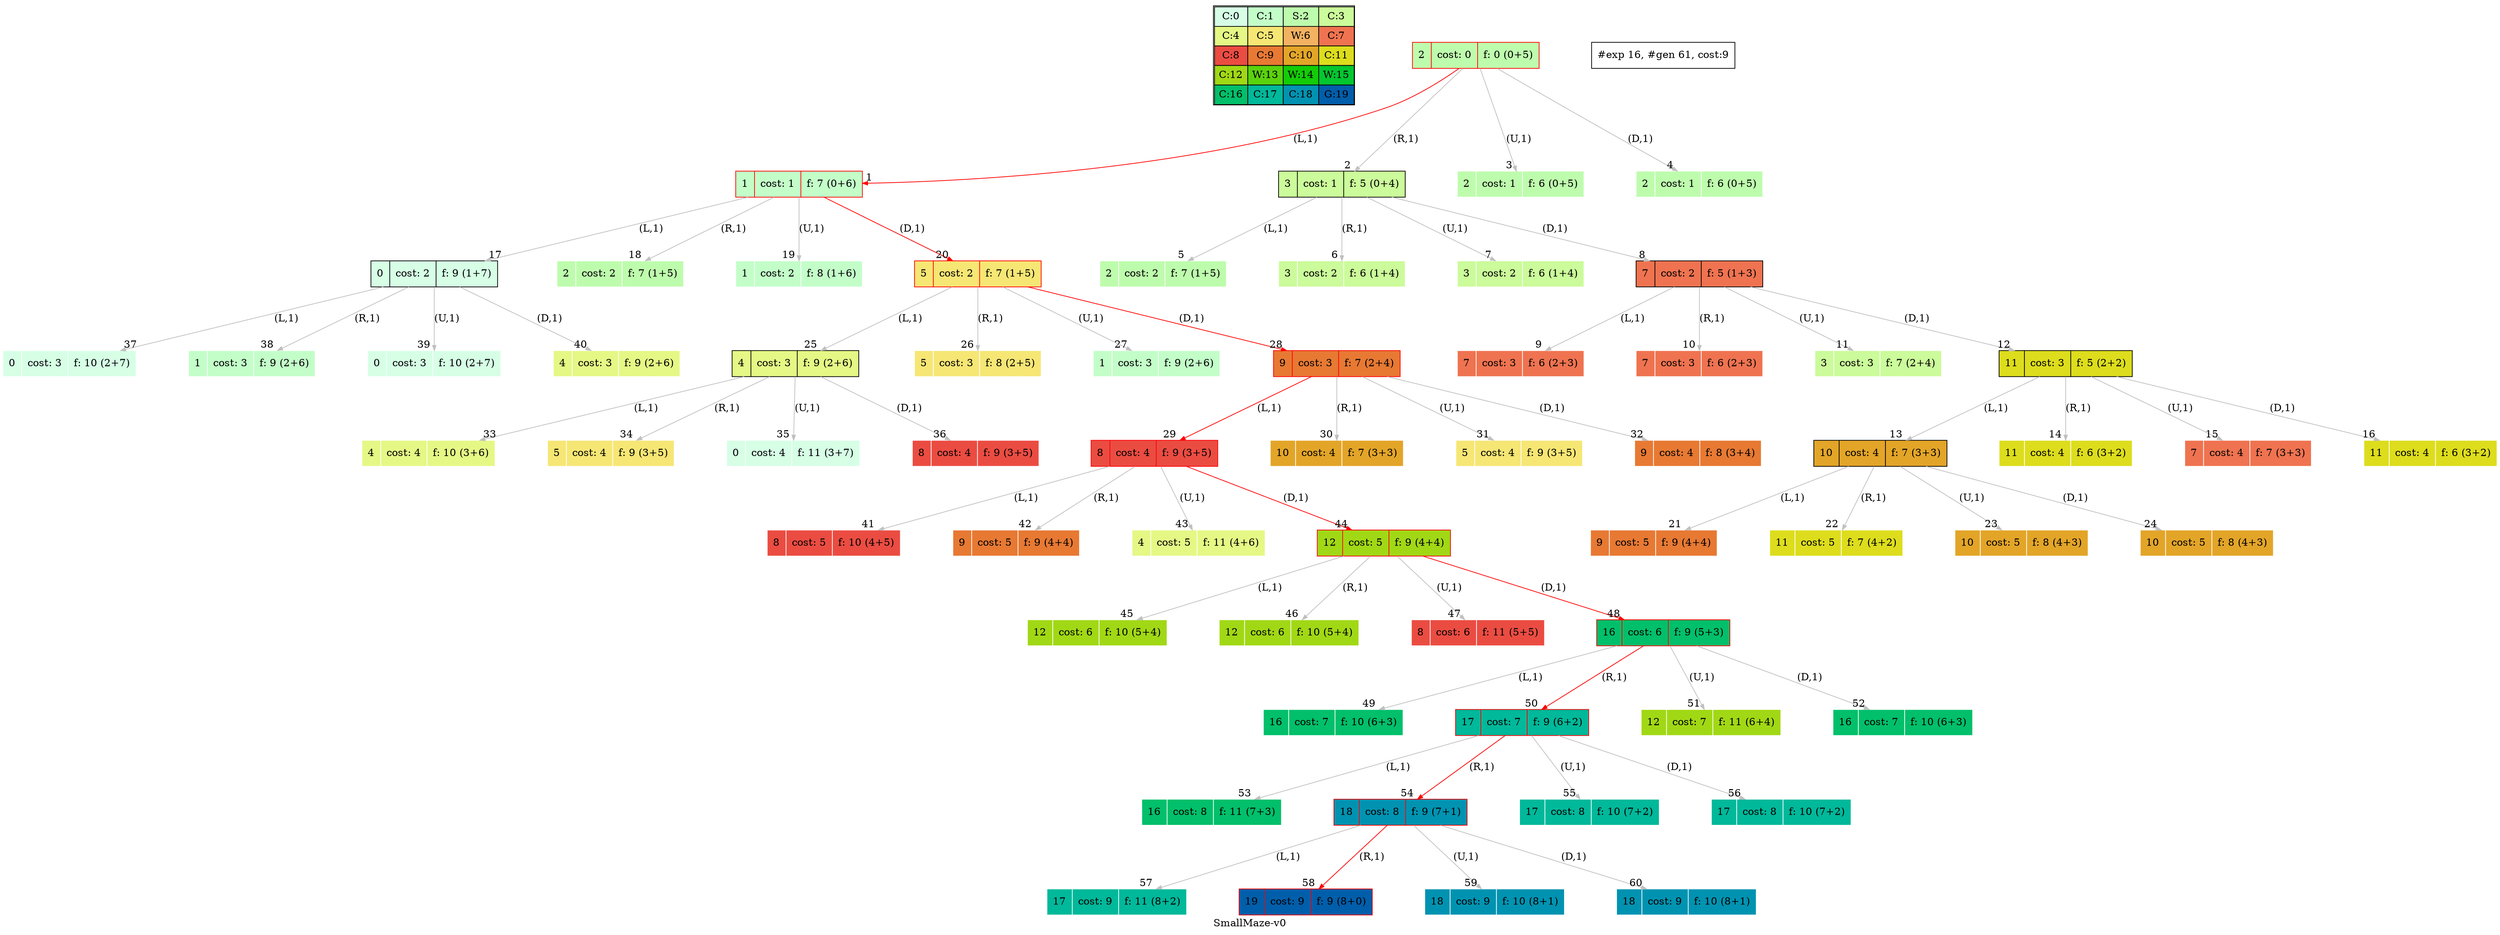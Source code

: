 digraph SmallMaze { label="SmallMaze-v0"
subgraph MAP {label=Map;map [shape=plaintext label=<<table border="1" cellpadding="5" cellspacing="0" cellborder="1"><tr><td bgcolor="0.39803922 0.15947579 0.99679532 1.        ">C:0</td><td bgcolor="0.35098039 0.23194764 0.99315867 1.        ">C:1</td><td bgcolor="0.29607843 0.31486959 0.98720184 1.        ">S:2</td><td bgcolor="0.24901961 0.38410575 0.98063477 1.        ">C:3</td></tr><tr><td bgcolor="0.19411765 0.46220388 0.97128103 1.        ">C:4</td><td bgcolor="0.14705882 0.52643216 0.96182564 1.        ">C:5</td><td bgcolor="0.09215686 0.59770746 0.94913494 1.        ">W:6</td><td bgcolor="0.0372549  0.66454018 0.93467977 1.        ">C:7</td></tr><tr><td bgcolor="0.00980392 0.71791192 0.92090552 1.        ">C:8</td><td bgcolor="0.06470588 0.77520398 0.9032472  1.        ">C:9</td><td bgcolor="0.11176471 0.81974048 0.88677369 1.        ">C:10</td><td bgcolor="0.16666667 0.8660254  0.8660254  1.        ">C:11</td></tr><tr><td bgcolor="0.21372549 0.9005867  0.84695821 1.        ">C:12</td><td bgcolor="0.26862745 0.93467977 0.82325295 1.        ">W:13</td><td bgcolor="0.32352941 0.96182564 0.79801723 1.        ">W:14</td><td bgcolor="0.37058824 0.97940977 0.77520398 1.        ">W:15</td></tr><tr><td bgcolor="0.4254902  0.99315867 0.74725253 1.        ">C:16</td><td bgcolor="0.47254902 0.99907048 0.72218645 1.        ">C:17</td><td bgcolor="0.52745098 0.99907048 0.69169844 1.        ">C:18</td><td bgcolor="0.5745098  0.99315867 0.66454018 1.        ">G:19</td></tr></table>>]} 
nodesep=1 ranksep=1 node [shape=record] edge [arrowsize=0.7] 
"0_2" [label="<f0>2 |<f1> cost: 0 |<f2> f: 0 (0+5)", style=filled color=red fillcolor="0.29607843 0.31486959 0.98720184 1.        "];  
"0_2.1-0" [label="<f0>1 |<f1> cost: 1 |<f2> f: 7 (0+6)", style=filled color=white fillcolor="0.35098039 0.23194764 0.99315867 1.        "color=red ];    "0_2" -> "0_2.1-0" [label="(L,1)" headlabel=" 1 " color=grey color=red ];  
"0_2.3-1" [label="<f0>3 |<f1> cost: 1 |<f2> f: 5 (0+4)", style=filled color=white fillcolor="0.24901961 0.38410575 0.98063477 1.        "];   "0_2" -> "0_2.3-1" [label="(R,1)" headlabel=" 2 " color=grey ]; 
"0_2.2-2" [label="<f0>2 |<f1> cost: 1 |<f2> f: 6 (0+5)", style=filled color=white fillcolor="0.29607843 0.31486959 0.98720184 1.        "];   "0_2" -> "0_2.2-2" [label="(U,1)" headlabel=" 3 " color=grey ]; 
"0_2.2-3" [label="<f0>2 |<f1> cost: 1 |<f2> f: 6 (0+5)", style=filled color=white fillcolor="0.29607843 0.31486959 0.98720184 1.        "];   "0_2" -> "0_2.2-3" [label="(D,1)" headlabel=" 4 " color=grey ]; 
"0_2.3-1" [label="<f0>3 |<f1> cost: 1 |<f2> f: 5 (0+4)", style=filled color=black fillcolor="0.24901961 0.38410575 0.98063477 1.        "];  
"0_2.3.2-0" [label="<f0>2 |<f1> cost: 2 |<f2> f: 7 (1+5)", style=filled color=white fillcolor="0.29607843 0.31486959 0.98720184 1.        "];   "0_2.3-1" -> "0_2.3.2-0" [label="(L,1)" headlabel=" 5 " color=grey ]; 
"0_2.3.3-1" [label="<f0>3 |<f1> cost: 2 |<f2> f: 6 (1+4)", style=filled color=white fillcolor="0.24901961 0.38410575 0.98063477 1.        "];   "0_2.3-1" -> "0_2.3.3-1" [label="(R,1)" headlabel=" 6 " color=grey ]; 
"0_2.3.3-2" [label="<f0>3 |<f1> cost: 2 |<f2> f: 6 (1+4)", style=filled color=white fillcolor="0.24901961 0.38410575 0.98063477 1.        "];   "0_2.3-1" -> "0_2.3.3-2" [label="(U,1)" headlabel=" 7 " color=grey ]; 
"0_2.3.7-3" [label="<f0>7 |<f1> cost: 2 |<f2> f: 5 (1+3)", style=filled color=white fillcolor="0.0372549  0.66454018 0.93467977 1.        "];   "0_2.3-1" -> "0_2.3.7-3" [label="(D,1)" headlabel=" 8 " color=grey ]; 
"0_2.3.7-3" [label="<f0>7 |<f1> cost: 2 |<f2> f: 5 (1+3)", style=filled color=black fillcolor="0.0372549  0.66454018 0.93467977 1.        "];  
"0_2.3.7.7-0" [label="<f0>7 |<f1> cost: 3 |<f2> f: 6 (2+3)", style=filled color=white fillcolor="0.0372549  0.66454018 0.93467977 1.        "];   "0_2.3.7-3" -> "0_2.3.7.7-0" [label="(L,1)" headlabel=" 9 " color=grey ]; 
"0_2.3.7.7-1" [label="<f0>7 |<f1> cost: 3 |<f2> f: 6 (2+3)", style=filled color=white fillcolor="0.0372549  0.66454018 0.93467977 1.        "];   "0_2.3.7-3" -> "0_2.3.7.7-1" [label="(R,1)" headlabel=" 10 " color=grey ]; 
"0_2.3.7.3-2" [label="<f0>3 |<f1> cost: 3 |<f2> f: 7 (2+4)", style=filled color=white fillcolor="0.24901961 0.38410575 0.98063477 1.        "];   "0_2.3.7-3" -> "0_2.3.7.3-2" [label="(U,1)" headlabel=" 11 " color=grey ]; 
"0_2.3.7.11-3" [label="<f0>11 |<f1> cost: 3 |<f2> f: 5 (2+2)", style=filled color=white fillcolor="0.16666667 0.8660254  0.8660254  1.        "];   "0_2.3.7-3" -> "0_2.3.7.11-3" [label="(D,1)" headlabel=" 12 " color=grey ]; 
"0_2.3.7.11-3" [label="<f0>11 |<f1> cost: 3 |<f2> f: 5 (2+2)", style=filled color=black fillcolor="0.16666667 0.8660254  0.8660254  1.        "];  
"0_2.3.7.11.10-0" [label="<f0>10 |<f1> cost: 4 |<f2> f: 7 (3+3)", style=filled color=white fillcolor="0.11176471 0.81974048 0.88677369 1.        "];   "0_2.3.7.11-3" -> "0_2.3.7.11.10-0" [label="(L,1)" headlabel=" 13 " color=grey ]; 
"0_2.3.7.11.11-1" [label="<f0>11 |<f1> cost: 4 |<f2> f: 6 (3+2)", style=filled color=white fillcolor="0.16666667 0.8660254  0.8660254  1.        "];   "0_2.3.7.11-3" -> "0_2.3.7.11.11-1" [label="(R,1)" headlabel=" 14 " color=grey ]; 
"0_2.3.7.11.7-2" [label="<f0>7 |<f1> cost: 4 |<f2> f: 7 (3+3)", style=filled color=white fillcolor="0.0372549  0.66454018 0.93467977 1.        "];   "0_2.3.7.11-3" -> "0_2.3.7.11.7-2" [label="(U,1)" headlabel=" 15 " color=grey ]; 
"0_2.3.7.11.11-3" [label="<f0>11 |<f1> cost: 4 |<f2> f: 6 (3+2)", style=filled color=white fillcolor="0.16666667 0.8660254  0.8660254  1.        "];   "0_2.3.7.11-3" -> "0_2.3.7.11.11-3" [label="(D,1)" headlabel=" 16 " color=grey ]; 
"0_2.1-0" [label="<f0>1 |<f1> cost: 1 |<f2> f: 7 (0+6)", style=filled color=red fillcolor="0.35098039 0.23194764 0.99315867 1.        "];  
"0_2.1.0-0" [label="<f0>0 |<f1> cost: 2 |<f2> f: 9 (1+7)", style=filled color=white fillcolor="0.39803922 0.15947579 0.99679532 1.        "];   "0_2.1-0" -> "0_2.1.0-0" [label="(L,1)" headlabel=" 17 " color=grey ]; 
"0_2.1.2-1" [label="<f0>2 |<f1> cost: 2 |<f2> f: 7 (1+5)", style=filled color=white fillcolor="0.29607843 0.31486959 0.98720184 1.        "];   "0_2.1-0" -> "0_2.1.2-1" [label="(R,1)" headlabel=" 18 " color=grey ]; 
"0_2.1.1-2" [label="<f0>1 |<f1> cost: 2 |<f2> f: 8 (1+6)", style=filled color=white fillcolor="0.35098039 0.23194764 0.99315867 1.        "];   "0_2.1-0" -> "0_2.1.1-2" [label="(U,1)" headlabel=" 19 " color=grey ]; 
"0_2.1.5-3" [label="<f0>5 |<f1> cost: 2 |<f2> f: 7 (1+5)", style=filled color=white fillcolor="0.14705882 0.52643216 0.96182564 1.        "color=red ];    "0_2.1-0" -> "0_2.1.5-3" [label="(D,1)" headlabel=" 20 " color=grey color=red ];  
"0_2.3.7.11.10-0" [label="<f0>10 |<f1> cost: 4 |<f2> f: 7 (3+3)", style=filled color=black fillcolor="0.11176471 0.81974048 0.88677369 1.        "];  
"0_2.3.7.11.10.9-0" [label="<f0>9 |<f1> cost: 5 |<f2> f: 9 (4+4)", style=filled color=white fillcolor="0.06470588 0.77520398 0.9032472  1.        "];   "0_2.3.7.11.10-0" -> "0_2.3.7.11.10.9-0" [label="(L,1)" headlabel=" 21 " color=grey ]; 
"0_2.3.7.11.10.11-1" [label="<f0>11 |<f1> cost: 5 |<f2> f: 7 (4+2)", style=filled color=white fillcolor="0.16666667 0.8660254  0.8660254  1.        "];   "0_2.3.7.11.10-0" -> "0_2.3.7.11.10.11-1" [label="(R,1)" headlabel=" 22 " color=grey ]; 
"0_2.3.7.11.10.10-2" [label="<f0>10 |<f1> cost: 5 |<f2> f: 8 (4+3)", style=filled color=white fillcolor="0.11176471 0.81974048 0.88677369 1.        "];   "0_2.3.7.11.10-0" -> "0_2.3.7.11.10.10-2" [label="(U,1)" headlabel=" 23 " color=grey ]; 
"0_2.3.7.11.10.10-3" [label="<f0>10 |<f1> cost: 5 |<f2> f: 8 (4+3)", style=filled color=white fillcolor="0.11176471 0.81974048 0.88677369 1.        "];   "0_2.3.7.11.10-0" -> "0_2.3.7.11.10.10-3" [label="(D,1)" headlabel=" 24 " color=grey ]; 
"0_2.1.5-3" [label="<f0>5 |<f1> cost: 2 |<f2> f: 7 (1+5)", style=filled color=red fillcolor="0.14705882 0.52643216 0.96182564 1.        "];  
"0_2.1.5.4-0" [label="<f0>4 |<f1> cost: 3 |<f2> f: 9 (2+6)", style=filled color=white fillcolor="0.19411765 0.46220388 0.97128103 1.        "];   "0_2.1.5-3" -> "0_2.1.5.4-0" [label="(L,1)" headlabel=" 25 " color=grey ]; 
"0_2.1.5.5-1" [label="<f0>5 |<f1> cost: 3 |<f2> f: 8 (2+5)", style=filled color=white fillcolor="0.14705882 0.52643216 0.96182564 1.        "];   "0_2.1.5-3" -> "0_2.1.5.5-1" [label="(R,1)" headlabel=" 26 " color=grey ]; 
"0_2.1.5.1-2" [label="<f0>1 |<f1> cost: 3 |<f2> f: 9 (2+6)", style=filled color=white fillcolor="0.35098039 0.23194764 0.99315867 1.        "];   "0_2.1.5-3" -> "0_2.1.5.1-2" [label="(U,1)" headlabel=" 27 " color=grey ]; 
"0_2.1.5.9-3" [label="<f0>9 |<f1> cost: 3 |<f2> f: 7 (2+4)", style=filled color=white fillcolor="0.06470588 0.77520398 0.9032472  1.        "color=red ];    "0_2.1.5-3" -> "0_2.1.5.9-3" [label="(D,1)" headlabel=" 28 " color=grey color=red ];  
"0_2.1.5.9-3" [label="<f0>9 |<f1> cost: 3 |<f2> f: 7 (2+4)", style=filled color=red fillcolor="0.06470588 0.77520398 0.9032472  1.        "];  
"0_2.1.5.9.8-0" [label="<f0>8 |<f1> cost: 4 |<f2> f: 9 (3+5)", style=filled color=white fillcolor="0.00980392 0.71791192 0.92090552 1.        "color=red ];    "0_2.1.5.9-3" -> "0_2.1.5.9.8-0" [label="(L,1)" headlabel=" 29 " color=grey color=red ];  
"0_2.1.5.9.10-1" [label="<f0>10 |<f1> cost: 4 |<f2> f: 7 (3+3)", style=filled color=white fillcolor="0.11176471 0.81974048 0.88677369 1.        "];   "0_2.1.5.9-3" -> "0_2.1.5.9.10-1" [label="(R,1)" headlabel=" 30 " color=grey ]; 
"0_2.1.5.9.5-2" [label="<f0>5 |<f1> cost: 4 |<f2> f: 9 (3+5)", style=filled color=white fillcolor="0.14705882 0.52643216 0.96182564 1.        "];   "0_2.1.5.9-3" -> "0_2.1.5.9.5-2" [label="(U,1)" headlabel=" 31 " color=grey ]; 
"0_2.1.5.9.9-3" [label="<f0>9 |<f1> cost: 4 |<f2> f: 8 (3+4)", style=filled color=white fillcolor="0.06470588 0.77520398 0.9032472  1.        "];   "0_2.1.5.9-3" -> "0_2.1.5.9.9-3" [label="(D,1)" headlabel=" 32 " color=grey ]; 
"0_2.1.5.4-0" [label="<f0>4 |<f1> cost: 3 |<f2> f: 9 (2+6)", style=filled color=black fillcolor="0.19411765 0.46220388 0.97128103 1.        "];  
"0_2.1.5.4.4-0" [label="<f0>4 |<f1> cost: 4 |<f2> f: 10 (3+6)", style=filled color=white fillcolor="0.19411765 0.46220388 0.97128103 1.        "];   "0_2.1.5.4-0" -> "0_2.1.5.4.4-0" [label="(L,1)" headlabel=" 33 " color=grey ]; 
"0_2.1.5.4.5-1" [label="<f0>5 |<f1> cost: 4 |<f2> f: 9 (3+5)", style=filled color=white fillcolor="0.14705882 0.52643216 0.96182564 1.        "];   "0_2.1.5.4-0" -> "0_2.1.5.4.5-1" [label="(R,1)" headlabel=" 34 " color=grey ]; 
"0_2.1.5.4.0-2" [label="<f0>0 |<f1> cost: 4 |<f2> f: 11 (3+7)", style=filled color=white fillcolor="0.39803922 0.15947579 0.99679532 1.        "];   "0_2.1.5.4-0" -> "0_2.1.5.4.0-2" [label="(U,1)" headlabel=" 35 " color=grey ]; 
"0_2.1.5.4.8-3" [label="<f0>8 |<f1> cost: 4 |<f2> f: 9 (3+5)", style=filled color=white fillcolor="0.00980392 0.71791192 0.92090552 1.        "];   "0_2.1.5.4-0" -> "0_2.1.5.4.8-3" [label="(D,1)" headlabel=" 36 " color=grey ]; 
"0_2.1.0-0" [label="<f0>0 |<f1> cost: 2 |<f2> f: 9 (1+7)", style=filled color=black fillcolor="0.39803922 0.15947579 0.99679532 1.        "];  
"0_2.1.0.0-0" [label="<f0>0 |<f1> cost: 3 |<f2> f: 10 (2+7)", style=filled color=white fillcolor="0.39803922 0.15947579 0.99679532 1.        "];   "0_2.1.0-0" -> "0_2.1.0.0-0" [label="(L,1)" headlabel=" 37 " color=grey ]; 
"0_2.1.0.1-1" [label="<f0>1 |<f1> cost: 3 |<f2> f: 9 (2+6)", style=filled color=white fillcolor="0.35098039 0.23194764 0.99315867 1.        "];   "0_2.1.0-0" -> "0_2.1.0.1-1" [label="(R,1)" headlabel=" 38 " color=grey ]; 
"0_2.1.0.0-2" [label="<f0>0 |<f1> cost: 3 |<f2> f: 10 (2+7)", style=filled color=white fillcolor="0.39803922 0.15947579 0.99679532 1.        "];   "0_2.1.0-0" -> "0_2.1.0.0-2" [label="(U,1)" headlabel=" 39 " color=grey ]; 
"0_2.1.0.4-3" [label="<f0>4 |<f1> cost: 3 |<f2> f: 9 (2+6)", style=filled color=white fillcolor="0.19411765 0.46220388 0.97128103 1.        "];   "0_2.1.0-0" -> "0_2.1.0.4-3" [label="(D,1)" headlabel=" 40 " color=grey ]; 
"0_2.1.5.9.8-0" [label="<f0>8 |<f1> cost: 4 |<f2> f: 9 (3+5)", style=filled color=red fillcolor="0.00980392 0.71791192 0.92090552 1.        "];  
"0_2.1.5.9.8.8-0" [label="<f0>8 |<f1> cost: 5 |<f2> f: 10 (4+5)", style=filled color=white fillcolor="0.00980392 0.71791192 0.92090552 1.        "];   "0_2.1.5.9.8-0" -> "0_2.1.5.9.8.8-0" [label="(L,1)" headlabel=" 41 " color=grey ]; 
"0_2.1.5.9.8.9-1" [label="<f0>9 |<f1> cost: 5 |<f2> f: 9 (4+4)", style=filled color=white fillcolor="0.06470588 0.77520398 0.9032472  1.        "];   "0_2.1.5.9.8-0" -> "0_2.1.5.9.8.9-1" [label="(R,1)" headlabel=" 42 " color=grey ]; 
"0_2.1.5.9.8.4-2" [label="<f0>4 |<f1> cost: 5 |<f2> f: 11 (4+6)", style=filled color=white fillcolor="0.19411765 0.46220388 0.97128103 1.        "];   "0_2.1.5.9.8-0" -> "0_2.1.5.9.8.4-2" [label="(U,1)" headlabel=" 43 " color=grey ]; 
"0_2.1.5.9.8.12-3" [label="<f0>12 |<f1> cost: 5 |<f2> f: 9 (4+4)", style=filled color=white fillcolor="0.21372549 0.9005867  0.84695821 1.        "color=red ];    "0_2.1.5.9.8-0" -> "0_2.1.5.9.8.12-3" [label="(D,1)" headlabel=" 44 " color=grey color=red ];  
"0_2.1.5.9.8.12-3" [label="<f0>12 |<f1> cost: 5 |<f2> f: 9 (4+4)", style=filled color=red fillcolor="0.21372549 0.9005867  0.84695821 1.        "];  
"0_2.1.5.9.8.12.12-0" [label="<f0>12 |<f1> cost: 6 |<f2> f: 10 (5+4)", style=filled color=white fillcolor="0.21372549 0.9005867  0.84695821 1.        "];   "0_2.1.5.9.8.12-3" -> "0_2.1.5.9.8.12.12-0" [label="(L,1)" headlabel=" 45 " color=grey ]; 
"0_2.1.5.9.8.12.12-1" [label="<f0>12 |<f1> cost: 6 |<f2> f: 10 (5+4)", style=filled color=white fillcolor="0.21372549 0.9005867  0.84695821 1.        "];   "0_2.1.5.9.8.12-3" -> "0_2.1.5.9.8.12.12-1" [label="(R,1)" headlabel=" 46 " color=grey ]; 
"0_2.1.5.9.8.12.8-2" [label="<f0>8 |<f1> cost: 6 |<f2> f: 11 (5+5)", style=filled color=white fillcolor="0.00980392 0.71791192 0.92090552 1.        "];   "0_2.1.5.9.8.12-3" -> "0_2.1.5.9.8.12.8-2" [label="(U,1)" headlabel=" 47 " color=grey ]; 
"0_2.1.5.9.8.12.16-3" [label="<f0>16 |<f1> cost: 6 |<f2> f: 9 (5+3)", style=filled color=white fillcolor="0.4254902  0.99315867 0.74725253 1.        "color=red ];    "0_2.1.5.9.8.12-3" -> "0_2.1.5.9.8.12.16-3" [label="(D,1)" headlabel=" 48 " color=grey color=red ];  
"0_2.1.5.9.8.12.16-3" [label="<f0>16 |<f1> cost: 6 |<f2> f: 9 (5+3)", style=filled color=red fillcolor="0.4254902  0.99315867 0.74725253 1.        "];  
"0_2.1.5.9.8.12.16.16-0" [label="<f0>16 |<f1> cost: 7 |<f2> f: 10 (6+3)", style=filled color=white fillcolor="0.4254902  0.99315867 0.74725253 1.        "];   "0_2.1.5.9.8.12.16-3" -> "0_2.1.5.9.8.12.16.16-0" [label="(L,1)" headlabel=" 49 " color=grey ]; 
"0_2.1.5.9.8.12.16.17-1" [label="<f0>17 |<f1> cost: 7 |<f2> f: 9 (6+2)", style=filled color=white fillcolor="0.47254902 0.99907048 0.72218645 1.        "color=red ];    "0_2.1.5.9.8.12.16-3" -> "0_2.1.5.9.8.12.16.17-1" [label="(R,1)" headlabel=" 50 " color=grey color=red ];  
"0_2.1.5.9.8.12.16.12-2" [label="<f0>12 |<f1> cost: 7 |<f2> f: 11 (6+4)", style=filled color=white fillcolor="0.21372549 0.9005867  0.84695821 1.        "];   "0_2.1.5.9.8.12.16-3" -> "0_2.1.5.9.8.12.16.12-2" [label="(U,1)" headlabel=" 51 " color=grey ]; 
"0_2.1.5.9.8.12.16.16-3" [label="<f0>16 |<f1> cost: 7 |<f2> f: 10 (6+3)", style=filled color=white fillcolor="0.4254902  0.99315867 0.74725253 1.        "];   "0_2.1.5.9.8.12.16-3" -> "0_2.1.5.9.8.12.16.16-3" [label="(D,1)" headlabel=" 52 " color=grey ]; 
"0_2.1.5.9.8.12.16.17-1" [label="<f0>17 |<f1> cost: 7 |<f2> f: 9 (6+2)", style=filled color=red fillcolor="0.47254902 0.99907048 0.72218645 1.        "];  
"0_2.1.5.9.8.12.16.17.16-0" [label="<f0>16 |<f1> cost: 8 |<f2> f: 11 (7+3)", style=filled color=white fillcolor="0.4254902  0.99315867 0.74725253 1.        "];   "0_2.1.5.9.8.12.16.17-1" -> "0_2.1.5.9.8.12.16.17.16-0" [label="(L,1)" headlabel=" 53 " color=grey ]; 
"0_2.1.5.9.8.12.16.17.18-1" [label="<f0>18 |<f1> cost: 8 |<f2> f: 9 (7+1)", style=filled color=white fillcolor="0.52745098 0.99907048 0.69169844 1.        "color=red ];    "0_2.1.5.9.8.12.16.17-1" -> "0_2.1.5.9.8.12.16.17.18-1" [label="(R,1)" headlabel=" 54 " color=grey color=red ];  
"0_2.1.5.9.8.12.16.17.17-2" [label="<f0>17 |<f1> cost: 8 |<f2> f: 10 (7+2)", style=filled color=white fillcolor="0.47254902 0.99907048 0.72218645 1.        "];   "0_2.1.5.9.8.12.16.17-1" -> "0_2.1.5.9.8.12.16.17.17-2" [label="(U,1)" headlabel=" 55 " color=grey ]; 
"0_2.1.5.9.8.12.16.17.17-3" [label="<f0>17 |<f1> cost: 8 |<f2> f: 10 (7+2)", style=filled color=white fillcolor="0.47254902 0.99907048 0.72218645 1.        "];   "0_2.1.5.9.8.12.16.17-1" -> "0_2.1.5.9.8.12.16.17.17-3" [label="(D,1)" headlabel=" 56 " color=grey ]; 
"0_2.1.5.9.8.12.16.17.18-1" [label="<f0>18 |<f1> cost: 8 |<f2> f: 9 (7+1)", style=filled color=red fillcolor="0.52745098 0.99907048 0.69169844 1.        "];  
"0_2.1.5.9.8.12.16.17.18.17-0" [label="<f0>17 |<f1> cost: 9 |<f2> f: 11 (8+2)", style=filled color=white fillcolor="0.47254902 0.99907048 0.72218645 1.        "];   "0_2.1.5.9.8.12.16.17.18-1" -> "0_2.1.5.9.8.12.16.17.18.17-0" [label="(L,1)" headlabel=" 57 " color=grey ]; 
"0_2.1.5.9.8.12.16.17.18.19-1" [label="<f0>19 |<f1> cost: 9 |<f2> f: 9 (8+0)", style=filled color=red fillcolor="0.5745098  0.99315867 0.66454018 1.        "color=red ];  /*GOALSTATE*/  "0_2.1.5.9.8.12.16.17.18-1" -> "0_2.1.5.9.8.12.16.17.18.19-1" [label="(R,1)" headlabel=" 58 " color=grey color=red ];  
"0_2.1.5.9.8.12.16.17.18.18-2" [label="<f0>18 |<f1> cost: 9 |<f2> f: 10 (8+1)", style=filled color=white fillcolor="0.52745098 0.99907048 0.69169844 1.        "];   "0_2.1.5.9.8.12.16.17.18-1" -> "0_2.1.5.9.8.12.16.17.18.18-2" [label="(U,1)" headlabel=" 59 " color=grey ]; 
"0_2.1.5.9.8.12.16.17.18.18-3" [label="<f0>18 |<f1> cost: 9 |<f2> f: 10 (8+1)", style=filled color=white fillcolor="0.52745098 0.99907048 0.69169844 1.        "];   "0_2.1.5.9.8.12.16.17.18-1" -> "0_2.1.5.9.8.12.16.17.18.18-3" [label="(D,1)" headlabel=" 60 " color=grey ]; 
 "#exp 16, #gen 61, cost:9" [ shape=box ];
}
